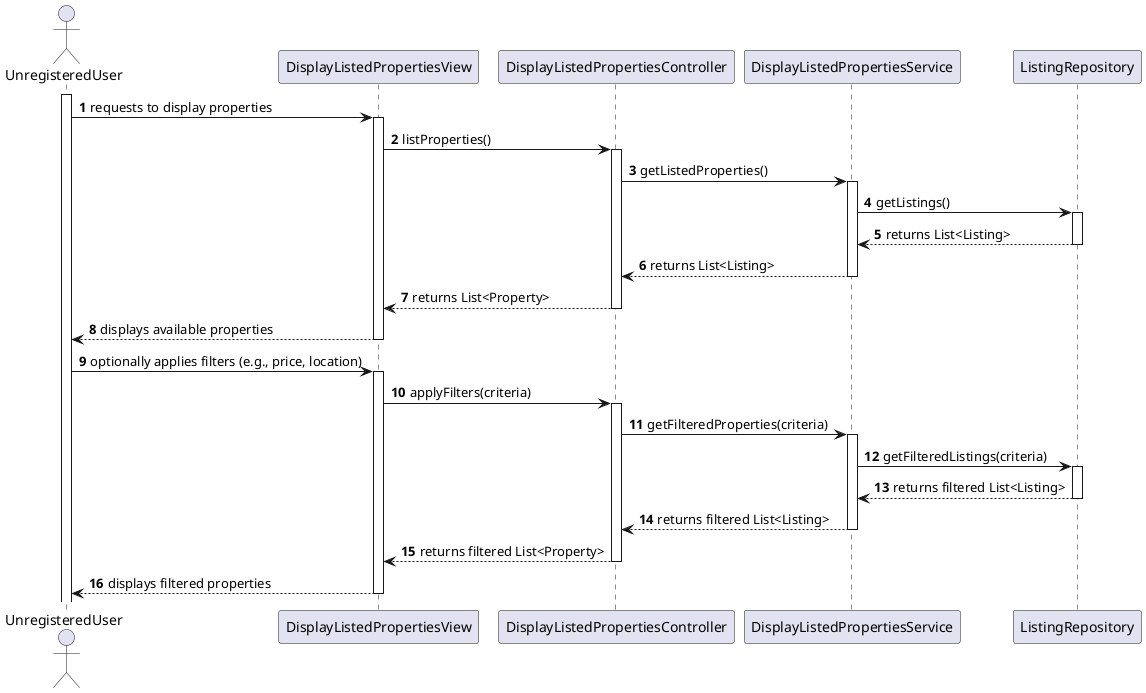@startuml
autoactivate on
autonumber

actor "UnregisteredUser" as User
participant "DisplayListedPropertiesView" as View
participant "DisplayListedPropertiesController" as Controller
participant "DisplayListedPropertiesService" as Service
participant "ListingRepository" as Repository

activate User
User -> View: requests to display properties
View -> Controller: listProperties()
Controller -> Service: getListedProperties()
Service -> Repository: getListings()
Repository --> Service: returns List<Listing>
Service --> Controller: returns List<Listing>
Controller --> View: returns List<Property>
View --> User: displays available properties

User -> View: optionally applies filters (e.g., price, location)
View -> Controller: applyFilters(criteria)
Controller -> Service: getFilteredProperties(criteria)
Service -> Repository: getFilteredListings(criteria)
Repository --> Service: returns filtered List<Listing>
Service --> Controller: returns filtered List<Listing>
Controller --> View: returns filtered List<Property>
View --> User: displays filtered properties
@enduml
